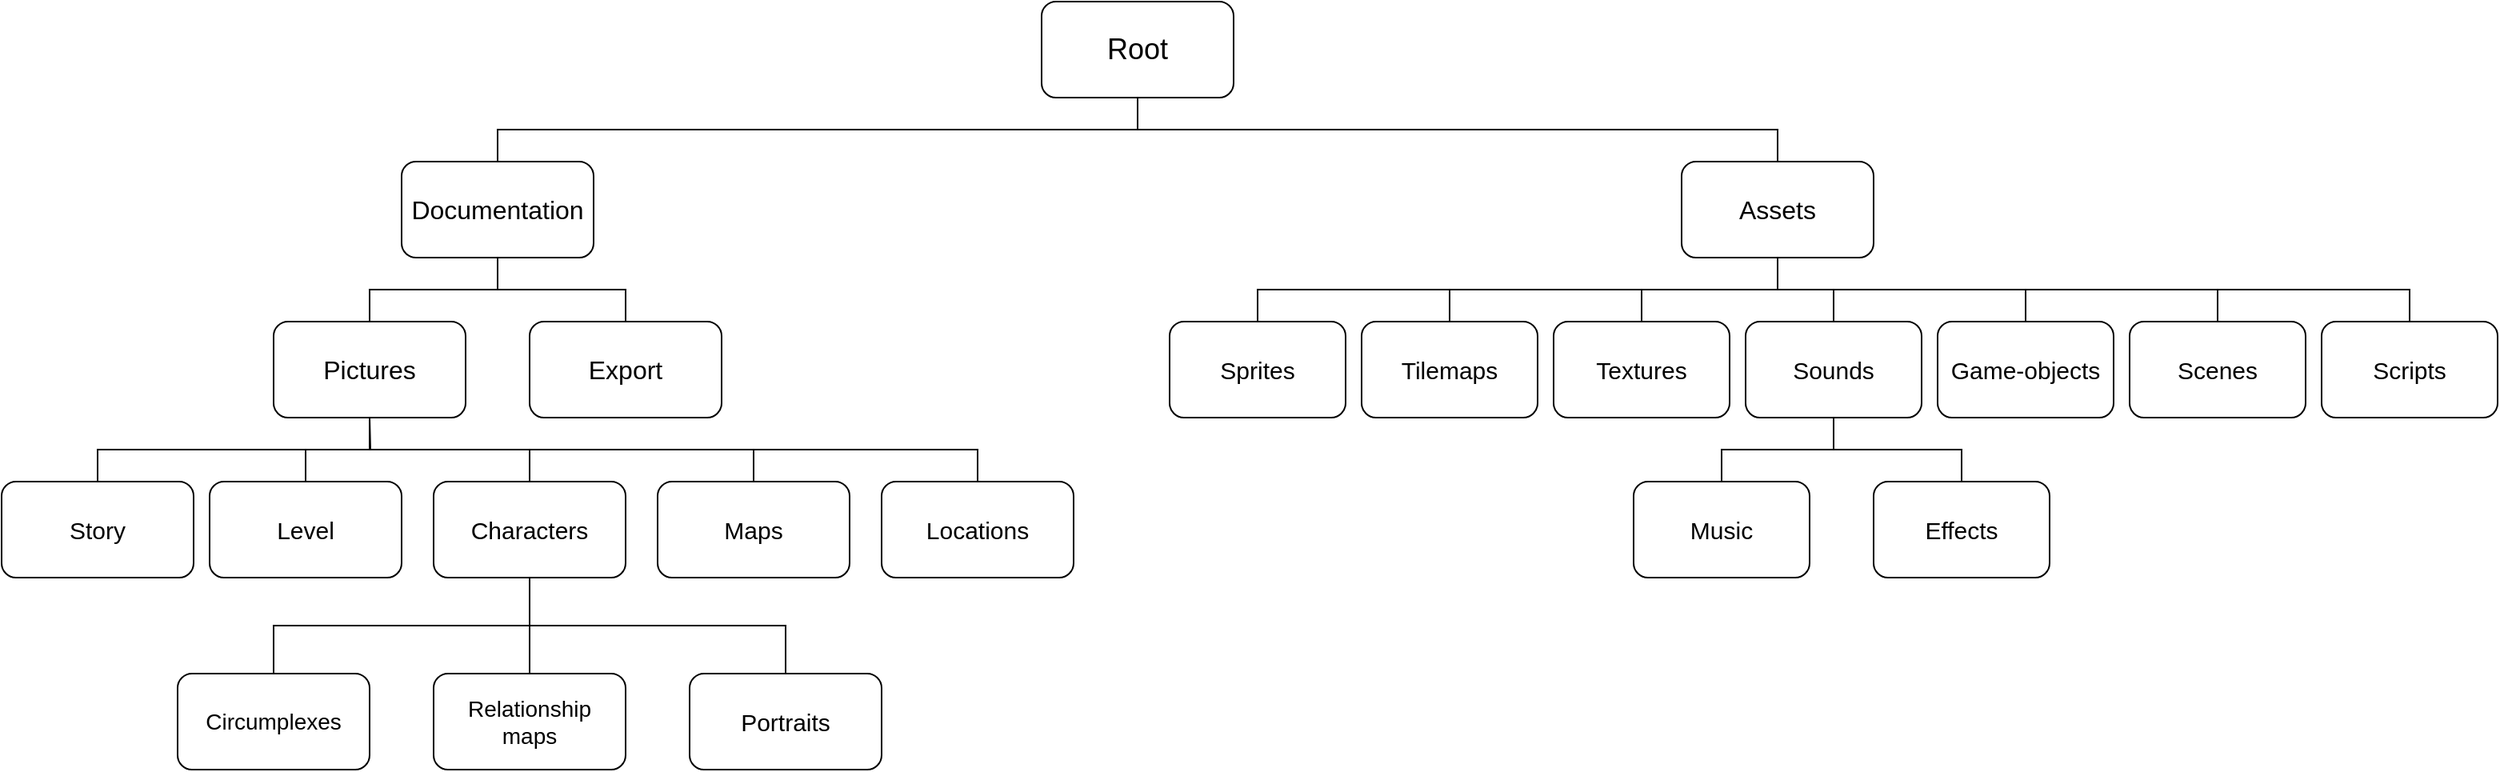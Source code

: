 <mxfile version="13.10.0" type="device"><diagram name="Page-1" id="10a91c8b-09ff-31b1-d368-03940ed4cc9e"><mxGraphModel dx="2485" dy="716" grid="1" gridSize="10" guides="1" tooltips="1" connect="1" arrows="1" fold="1" page="1" pageScale="1" pageWidth="1100" pageHeight="850" background="#ffffff" math="0" shadow="0"><root><mxCell id="0"/><mxCell id="1" parent="0"/><mxCell id="3O_VWa_SN-JCFmNaX8Qt-1" value="&lt;font style=&quot;font-size: 18px&quot;&gt;Root&lt;/font&gt;" style="rounded=1;whiteSpace=wrap;html=1;" vertex="1" parent="1"><mxGeometry x="600" y="60" width="120" height="60" as="geometry"/></mxCell><mxCell id="3O_VWa_SN-JCFmNaX8Qt-36" style="edgeStyle=orthogonalEdgeStyle;rounded=0;orthogonalLoop=1;jettySize=auto;html=1;endArrow=none;endFill=0;" edge="1" parent="1" source="3O_VWa_SN-JCFmNaX8Qt-2" target="3O_VWa_SN-JCFmNaX8Qt-1"><mxGeometry relative="1" as="geometry"><Array as="points"><mxPoint x="260" y="140"/><mxPoint x="660" y="140"/></Array></mxGeometry></mxCell><mxCell id="3O_VWa_SN-JCFmNaX8Qt-2" value="&lt;font&gt;&lt;font style=&quot;font-size: 16px&quot;&gt;Documentation&lt;/font&gt;&lt;br&gt;&lt;/font&gt;" style="rounded=1;whiteSpace=wrap;html=1;" vertex="1" parent="1"><mxGeometry x="200" y="160" width="120" height="60" as="geometry"/></mxCell><mxCell id="3O_VWa_SN-JCFmNaX8Qt-37" style="edgeStyle=orthogonalEdgeStyle;rounded=0;orthogonalLoop=1;jettySize=auto;html=1;endArrow=none;endFill=0;" edge="1" parent="1" source="3O_VWa_SN-JCFmNaX8Qt-3" target="3O_VWa_SN-JCFmNaX8Qt-1"><mxGeometry relative="1" as="geometry"><Array as="points"><mxPoint x="1060" y="140"/><mxPoint x="660" y="140"/></Array></mxGeometry></mxCell><mxCell id="3O_VWa_SN-JCFmNaX8Qt-3" value="&lt;font style=&quot;font-size: 16px&quot;&gt;Assets&lt;/font&gt;" style="rounded=1;whiteSpace=wrap;html=1;" vertex="1" parent="1"><mxGeometry x="1000" y="160" width="120" height="60" as="geometry"/></mxCell><mxCell id="3O_VWa_SN-JCFmNaX8Qt-34" style="edgeStyle=orthogonalEdgeStyle;rounded=0;orthogonalLoop=1;jettySize=auto;html=1;endArrow=none;endFill=0;" edge="1" parent="1" source="3O_VWa_SN-JCFmNaX8Qt-8" target="3O_VWa_SN-JCFmNaX8Qt-2"><mxGeometry relative="1" as="geometry"/></mxCell><mxCell id="3O_VWa_SN-JCFmNaX8Qt-8" value="&lt;font style=&quot;font-size: 16px&quot;&gt;Pictures&lt;/font&gt;" style="rounded=1;whiteSpace=wrap;html=1;" vertex="1" parent="1"><mxGeometry x="120" y="260" width="120" height="60" as="geometry"/></mxCell><mxCell id="3O_VWa_SN-JCFmNaX8Qt-35" style="edgeStyle=orthogonalEdgeStyle;rounded=0;orthogonalLoop=1;jettySize=auto;html=1;endArrow=none;endFill=0;" edge="1" parent="1" source="3O_VWa_SN-JCFmNaX8Qt-9" target="3O_VWa_SN-JCFmNaX8Qt-2"><mxGeometry relative="1" as="geometry"/></mxCell><mxCell id="3O_VWa_SN-JCFmNaX8Qt-9" value="&lt;font style=&quot;font-size: 16px&quot;&gt;Export&lt;/font&gt;" style="rounded=1;whiteSpace=wrap;html=1;" vertex="1" parent="1"><mxGeometry x="280" y="260" width="120" height="60" as="geometry"/></mxCell><mxCell id="3O_VWa_SN-JCFmNaX8Qt-29" style="edgeStyle=orthogonalEdgeStyle;rounded=0;orthogonalLoop=1;jettySize=auto;html=1;exitX=0.5;exitY=0;exitDx=0;exitDy=0;entryX=0.5;entryY=1;entryDx=0;entryDy=0;endArrow=none;endFill=0;" edge="1" parent="1" source="3O_VWa_SN-JCFmNaX8Qt-12" target="3O_VWa_SN-JCFmNaX8Qt-8"><mxGeometry relative="1" as="geometry"/></mxCell><mxCell id="3O_VWa_SN-JCFmNaX8Qt-12" value="&lt;font style=&quot;font-size: 15px&quot;&gt;Story&lt;/font&gt;" style="rounded=1;whiteSpace=wrap;html=1;" vertex="1" parent="1"><mxGeometry x="-50" y="360" width="120" height="60" as="geometry"/></mxCell><mxCell id="3O_VWa_SN-JCFmNaX8Qt-30" style="edgeStyle=orthogonalEdgeStyle;rounded=0;orthogonalLoop=1;jettySize=auto;html=1;exitX=0.5;exitY=0;exitDx=0;exitDy=0;endArrow=none;endFill=0;" edge="1" parent="1" source="3O_VWa_SN-JCFmNaX8Qt-13"><mxGeometry relative="1" as="geometry"><mxPoint x="180" y="320" as="targetPoint"/></mxGeometry></mxCell><mxCell id="3O_VWa_SN-JCFmNaX8Qt-13" value="&lt;font style=&quot;font-size: 15px&quot;&gt;Level&lt;/font&gt;" style="rounded=1;whiteSpace=wrap;html=1;" vertex="1" parent="1"><mxGeometry x="80" y="360" width="120" height="60" as="geometry"/></mxCell><mxCell id="3O_VWa_SN-JCFmNaX8Qt-31" style="edgeStyle=orthogonalEdgeStyle;rounded=0;orthogonalLoop=1;jettySize=auto;html=1;endArrow=none;endFill=0;" edge="1" parent="1" source="3O_VWa_SN-JCFmNaX8Qt-14" target="3O_VWa_SN-JCFmNaX8Qt-8"><mxGeometry relative="1" as="geometry"/></mxCell><mxCell id="3O_VWa_SN-JCFmNaX8Qt-14" value="&lt;font&gt;&lt;font style=&quot;font-size: 15px&quot;&gt;Characters&lt;/font&gt;&lt;br&gt;&lt;/font&gt;" style="rounded=1;whiteSpace=wrap;html=1;" vertex="1" parent="1"><mxGeometry x="220" y="360" width="120" height="60" as="geometry"/></mxCell><mxCell id="3O_VWa_SN-JCFmNaX8Qt-32" style="edgeStyle=orthogonalEdgeStyle;rounded=0;orthogonalLoop=1;jettySize=auto;html=1;endArrow=none;endFill=0;" edge="1" parent="1" source="3O_VWa_SN-JCFmNaX8Qt-16" target="3O_VWa_SN-JCFmNaX8Qt-8"><mxGeometry relative="1" as="geometry"><Array as="points"><mxPoint x="420" y="340"/><mxPoint x="180" y="340"/></Array></mxGeometry></mxCell><mxCell id="3O_VWa_SN-JCFmNaX8Qt-16" value="&lt;span style=&quot;font-size: 15px&quot;&gt;Maps&lt;/span&gt;" style="rounded=1;whiteSpace=wrap;html=1;" vertex="1" parent="1"><mxGeometry x="360" y="360" width="120" height="60" as="geometry"/></mxCell><mxCell id="3O_VWa_SN-JCFmNaX8Qt-43" style="edgeStyle=orthogonalEdgeStyle;rounded=0;orthogonalLoop=1;jettySize=auto;html=1;endArrow=none;endFill=0;" edge="1" parent="1" source="3O_VWa_SN-JCFmNaX8Qt-17" target="3O_VWa_SN-JCFmNaX8Qt-8"><mxGeometry relative="1" as="geometry"><Array as="points"><mxPoint x="560" y="340"/><mxPoint x="180" y="340"/></Array></mxGeometry></mxCell><mxCell id="3O_VWa_SN-JCFmNaX8Qt-17" value="&lt;font style=&quot;font-size: 15px&quot;&gt;Locations&lt;/font&gt;" style="rounded=1;whiteSpace=wrap;html=1;" vertex="1" parent="1"><mxGeometry x="500" y="360" width="120" height="60" as="geometry"/></mxCell><mxCell id="3O_VWa_SN-JCFmNaX8Qt-44" style="edgeStyle=orthogonalEdgeStyle;rounded=0;orthogonalLoop=1;jettySize=auto;html=1;endArrow=none;endFill=0;" edge="1" parent="1" source="3O_VWa_SN-JCFmNaX8Qt-18" target="3O_VWa_SN-JCFmNaX8Qt-14"><mxGeometry relative="1" as="geometry"><Array as="points"><mxPoint x="120" y="450"/><mxPoint x="280" y="450"/></Array></mxGeometry></mxCell><mxCell id="3O_VWa_SN-JCFmNaX8Qt-18" value="&lt;font&gt;&lt;font style=&quot;font-size: 14px&quot;&gt;Circumplexes&lt;/font&gt;&lt;br&gt;&lt;/font&gt;" style="rounded=1;whiteSpace=wrap;html=1;" vertex="1" parent="1"><mxGeometry x="60" y="480" width="120" height="60" as="geometry"/></mxCell><mxCell id="3O_VWa_SN-JCFmNaX8Qt-46" style="edgeStyle=orthogonalEdgeStyle;rounded=0;orthogonalLoop=1;jettySize=auto;html=1;endArrow=none;endFill=0;" edge="1" parent="1" source="3O_VWa_SN-JCFmNaX8Qt-19" target="3O_VWa_SN-JCFmNaX8Qt-14"><mxGeometry relative="1" as="geometry"/></mxCell><mxCell id="3O_VWa_SN-JCFmNaX8Qt-19" value="&lt;font style=&quot;font-size: 14px&quot;&gt;&lt;font style=&quot;font-size: 14px&quot;&gt;Relationship&lt;br&gt;&lt;/font&gt;maps&lt;br&gt;&lt;/font&gt;" style="rounded=1;whiteSpace=wrap;html=1;" vertex="1" parent="1"><mxGeometry x="220" y="480" width="120" height="60" as="geometry"/></mxCell><mxCell id="3O_VWa_SN-JCFmNaX8Qt-45" style="edgeStyle=orthogonalEdgeStyle;rounded=0;orthogonalLoop=1;jettySize=auto;html=1;endArrow=none;endFill=0;" edge="1" parent="1" source="3O_VWa_SN-JCFmNaX8Qt-20" target="3O_VWa_SN-JCFmNaX8Qt-14"><mxGeometry relative="1" as="geometry"><Array as="points"><mxPoint x="440" y="450"/><mxPoint x="280" y="450"/></Array></mxGeometry></mxCell><mxCell id="3O_VWa_SN-JCFmNaX8Qt-20" value="&lt;font&gt;&lt;font style=&quot;font-size: 15px&quot;&gt;Portraits&lt;/font&gt;&lt;br&gt;&lt;/font&gt;" style="rounded=1;whiteSpace=wrap;html=1;" vertex="1" parent="1"><mxGeometry x="380" y="480" width="120" height="60" as="geometry"/></mxCell><mxCell id="3O_VWa_SN-JCFmNaX8Qt-58" style="edgeStyle=orthogonalEdgeStyle;rounded=0;orthogonalLoop=1;jettySize=auto;html=1;endArrow=none;endFill=0;" edge="1" parent="1" source="3O_VWa_SN-JCFmNaX8Qt-47" target="3O_VWa_SN-JCFmNaX8Qt-3"><mxGeometry relative="1" as="geometry"><Array as="points"><mxPoint x="735" y="240"/><mxPoint x="1060" y="240"/></Array></mxGeometry></mxCell><mxCell id="3O_VWa_SN-JCFmNaX8Qt-47" value="&lt;font&gt;&lt;font style=&quot;font-size: 15px&quot;&gt;Sprites&lt;/font&gt;&lt;br&gt;&lt;/font&gt;" style="rounded=1;whiteSpace=wrap;html=1;" vertex="1" parent="1"><mxGeometry x="680" y="260" width="110" height="60" as="geometry"/></mxCell><mxCell id="3O_VWa_SN-JCFmNaX8Qt-59" style="edgeStyle=orthogonalEdgeStyle;rounded=0;orthogonalLoop=1;jettySize=auto;html=1;endArrow=none;endFill=0;" edge="1" parent="1" source="3O_VWa_SN-JCFmNaX8Qt-48" target="3O_VWa_SN-JCFmNaX8Qt-3"><mxGeometry relative="1" as="geometry"><Array as="points"><mxPoint x="855" y="240"/><mxPoint x="1060" y="240"/></Array></mxGeometry></mxCell><mxCell id="3O_VWa_SN-JCFmNaX8Qt-48" value="&lt;font&gt;&lt;font style=&quot;font-size: 15px&quot;&gt;Tilemaps&lt;/font&gt;&lt;br&gt;&lt;/font&gt;" style="rounded=1;whiteSpace=wrap;html=1;" vertex="1" parent="1"><mxGeometry x="800" y="260" width="110" height="60" as="geometry"/></mxCell><mxCell id="3O_VWa_SN-JCFmNaX8Qt-60" style="edgeStyle=orthogonalEdgeStyle;rounded=0;orthogonalLoop=1;jettySize=auto;html=1;endArrow=none;endFill=0;" edge="1" parent="1" source="3O_VWa_SN-JCFmNaX8Qt-49" target="3O_VWa_SN-JCFmNaX8Qt-3"><mxGeometry relative="1" as="geometry"/></mxCell><mxCell id="3O_VWa_SN-JCFmNaX8Qt-49" value="&lt;font&gt;&lt;font style=&quot;font-size: 15px&quot;&gt;Textures&lt;/font&gt;&lt;br&gt;&lt;/font&gt;" style="rounded=1;whiteSpace=wrap;html=1;" vertex="1" parent="1"><mxGeometry x="920" y="260" width="110" height="60" as="geometry"/></mxCell><mxCell id="3O_VWa_SN-JCFmNaX8Qt-61" style="edgeStyle=orthogonalEdgeStyle;rounded=0;orthogonalLoop=1;jettySize=auto;html=1;endArrow=none;endFill=0;" edge="1" parent="1" source="3O_VWa_SN-JCFmNaX8Qt-50" target="3O_VWa_SN-JCFmNaX8Qt-3"><mxGeometry relative="1" as="geometry"/></mxCell><mxCell id="3O_VWa_SN-JCFmNaX8Qt-50" value="&lt;font&gt;&lt;font style=&quot;font-size: 15px&quot;&gt;Sounds&lt;/font&gt;&lt;br&gt;&lt;/font&gt;" style="rounded=1;whiteSpace=wrap;html=1;" vertex="1" parent="1"><mxGeometry x="1040" y="260" width="110" height="60" as="geometry"/></mxCell><mxCell id="3O_VWa_SN-JCFmNaX8Qt-55" style="edgeStyle=orthogonalEdgeStyle;rounded=0;orthogonalLoop=1;jettySize=auto;html=1;endArrow=none;endFill=0;" edge="1" parent="1" source="3O_VWa_SN-JCFmNaX8Qt-51" target="3O_VWa_SN-JCFmNaX8Qt-50"><mxGeometry relative="1" as="geometry"/></mxCell><mxCell id="3O_VWa_SN-JCFmNaX8Qt-51" value="&lt;font&gt;&lt;font style=&quot;font-size: 15px&quot;&gt;Music&lt;/font&gt;&lt;br&gt;&lt;/font&gt;" style="rounded=1;whiteSpace=wrap;html=1;" vertex="1" parent="1"><mxGeometry x="970" y="360" width="110" height="60" as="geometry"/></mxCell><mxCell id="3O_VWa_SN-JCFmNaX8Qt-63" style="edgeStyle=orthogonalEdgeStyle;rounded=0;orthogonalLoop=1;jettySize=auto;html=1;endArrow=none;endFill=0;" edge="1" parent="1" source="3O_VWa_SN-JCFmNaX8Qt-52" target="3O_VWa_SN-JCFmNaX8Qt-3"><mxGeometry relative="1" as="geometry"><Array as="points"><mxPoint x="1335" y="240"/><mxPoint x="1060" y="240"/></Array></mxGeometry></mxCell><mxCell id="3O_VWa_SN-JCFmNaX8Qt-52" value="&lt;font&gt;&lt;font style=&quot;font-size: 15px&quot;&gt;Scenes&lt;/font&gt;&lt;br&gt;&lt;/font&gt;" style="rounded=1;whiteSpace=wrap;html=1;" vertex="1" parent="1"><mxGeometry x="1280" y="260" width="110" height="60" as="geometry"/></mxCell><mxCell id="3O_VWa_SN-JCFmNaX8Qt-64" style="edgeStyle=orthogonalEdgeStyle;rounded=0;orthogonalLoop=1;jettySize=auto;html=1;endArrow=none;endFill=0;" edge="1" parent="1" source="3O_VWa_SN-JCFmNaX8Qt-53" target="3O_VWa_SN-JCFmNaX8Qt-3"><mxGeometry relative="1" as="geometry"><Array as="points"><mxPoint x="1455" y="240"/><mxPoint x="1060" y="240"/></Array></mxGeometry></mxCell><mxCell id="3O_VWa_SN-JCFmNaX8Qt-53" value="&lt;font&gt;&lt;font style=&quot;font-size: 15px&quot;&gt;Scripts&lt;/font&gt;&lt;br&gt;&lt;/font&gt;" style="rounded=1;whiteSpace=wrap;html=1;" vertex="1" parent="1"><mxGeometry x="1400" y="260" width="110" height="60" as="geometry"/></mxCell><mxCell id="3O_VWa_SN-JCFmNaX8Qt-56" style="edgeStyle=orthogonalEdgeStyle;rounded=0;orthogonalLoop=1;jettySize=auto;html=1;endArrow=none;endFill=0;" edge="1" parent="1" source="3O_VWa_SN-JCFmNaX8Qt-54" target="3O_VWa_SN-JCFmNaX8Qt-50"><mxGeometry relative="1" as="geometry"/></mxCell><mxCell id="3O_VWa_SN-JCFmNaX8Qt-54" value="&lt;font&gt;&lt;font style=&quot;font-size: 15px&quot;&gt;Effects&lt;/font&gt;&lt;br&gt;&lt;/font&gt;" style="rounded=1;whiteSpace=wrap;html=1;" vertex="1" parent="1"><mxGeometry x="1120" y="360" width="110" height="60" as="geometry"/></mxCell><mxCell id="3O_VWa_SN-JCFmNaX8Qt-62" style="edgeStyle=orthogonalEdgeStyle;rounded=0;orthogonalLoop=1;jettySize=auto;html=1;endArrow=none;endFill=0;" edge="1" parent="1" source="3O_VWa_SN-JCFmNaX8Qt-57" target="3O_VWa_SN-JCFmNaX8Qt-3"><mxGeometry relative="1" as="geometry"><Array as="points"><mxPoint x="1215" y="240"/><mxPoint x="1060" y="240"/></Array></mxGeometry></mxCell><mxCell id="3O_VWa_SN-JCFmNaX8Qt-57" value="&lt;font&gt;&lt;font style=&quot;font-size: 15px&quot;&gt;Game-objects&lt;/font&gt;&lt;br&gt;&lt;/font&gt;" style="rounded=1;whiteSpace=wrap;html=1;" vertex="1" parent="1"><mxGeometry x="1160" y="260" width="110" height="60" as="geometry"/></mxCell></root></mxGraphModel></diagram></mxfile>